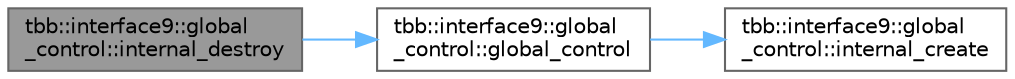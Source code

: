 digraph "tbb::interface9::global_control::internal_destroy"
{
 // LATEX_PDF_SIZE
  bgcolor="transparent";
  edge [fontname=Helvetica,fontsize=10,labelfontname=Helvetica,labelfontsize=10];
  node [fontname=Helvetica,fontsize=10,shape=box,height=0.2,width=0.4];
  rankdir="LR";
  Node1 [id="Node000001",label="tbb::interface9::global\l_control::internal_destroy",height=0.2,width=0.4,color="gray40", fillcolor="grey60", style="filled", fontcolor="black",tooltip=" "];
  Node1 -> Node2 [id="edge1_Node000001_Node000002",color="steelblue1",style="solid",tooltip=" "];
  Node2 [id="Node000002",label="tbb::interface9::global\l_control::global_control",height=0.2,width=0.4,color="grey40", fillcolor="white", style="filled",URL="$classtbb_1_1interface9_1_1global__control.html#a5375ee43ca415f20f3c1f47db5220302",tooltip=" "];
  Node2 -> Node3 [id="edge2_Node000002_Node000003",color="steelblue1",style="solid",tooltip=" "];
  Node3 [id="Node000003",label="tbb::interface9::global\l_control::internal_create",height=0.2,width=0.4,color="grey40", fillcolor="white", style="filled",URL="$classtbb_1_1interface9_1_1global__control.html#ab31538f62ffb55034d5d558cbefa59d0",tooltip=" "];
}
